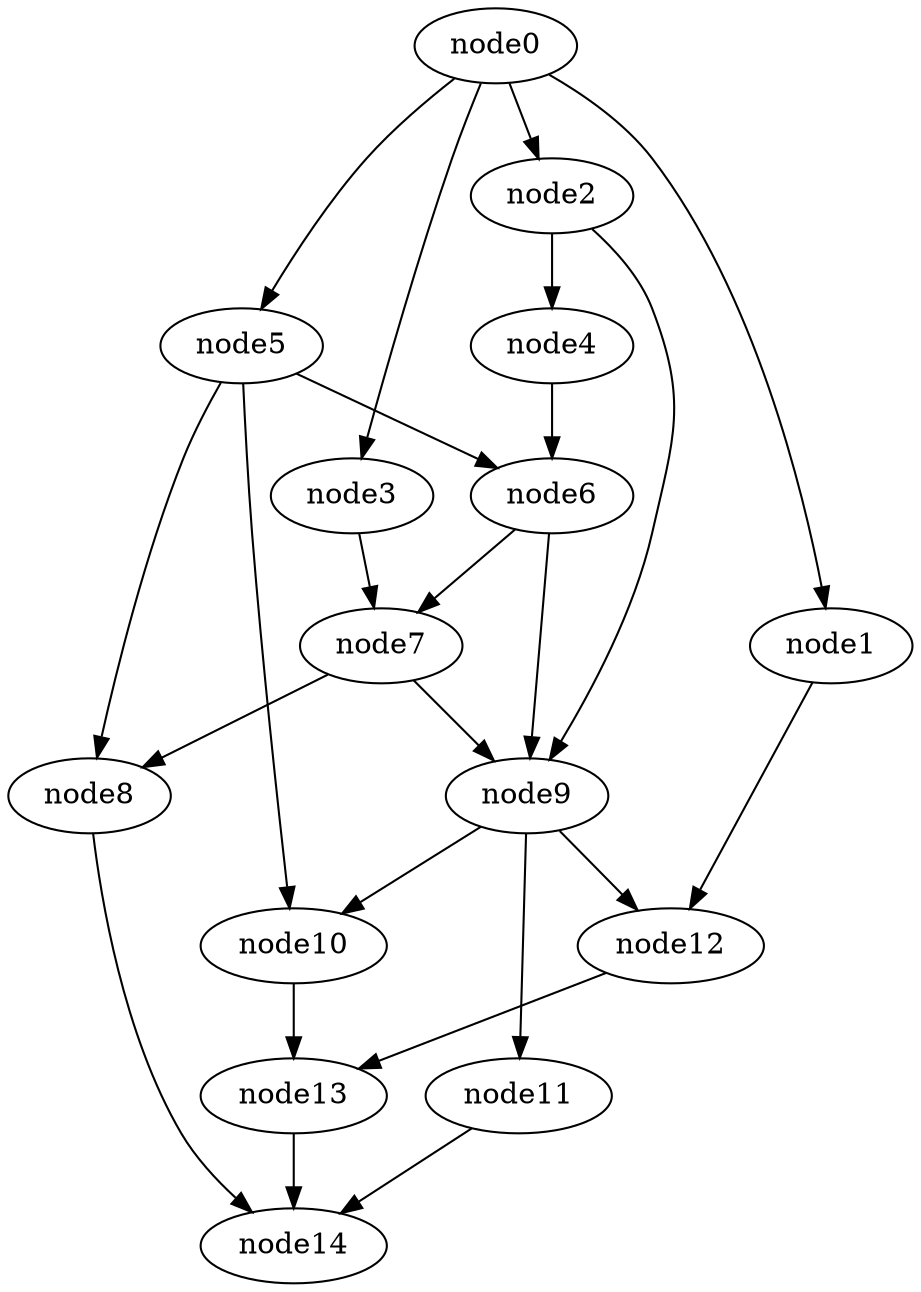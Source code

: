 digraph g{
	node14
	node13 -> node14
	node12 -> node13
	node11 -> node14
	node10 -> node13
	node9 -> node12
	node9 -> node11
	node9 -> node10
	node8 -> node14
	node7 -> node9
	node7 -> node8
	node6 -> node9
	node6 -> node7
	node5 -> node10
	node5 -> node8
	node5 -> node6
	node4 -> node6
	node3 -> node7
	node2 -> node9
	node2 -> node4
	node1 -> node12
	node0 -> node5
	node0 -> node3
	node0 -> node2
	node0 -> node1
}
